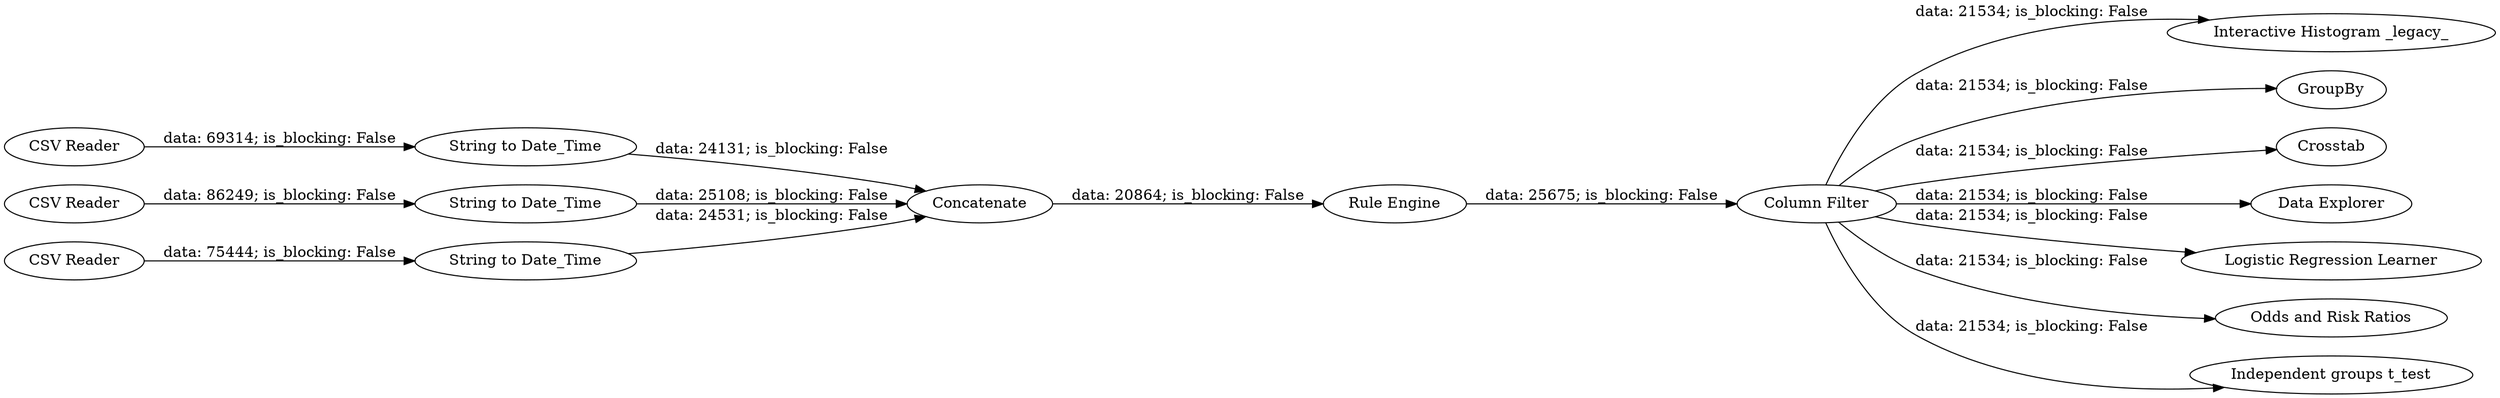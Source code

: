 digraph {
	"-5617340962360167975_3" [label="CSV Reader"]
	"-5617340962360167975_12" [label="Interactive Histogram _legacy_"]
	"-5617340962360167975_2" [label="CSV Reader"]
	"-5617340962360167975_7" [label=Concatenate]
	"-5617340962360167975_13" [label=GroupBy]
	"-5617340962360167975_17" [label=Crosstab]
	"-5617340962360167975_1" [label="CSV Reader"]
	"-5617340962360167975_10" [label="Data Explorer"]
	"-5617340962360167975_18" [label="Logistic Regression Learner"]
	"-5617340962360167975_8" [label="Rule Engine"]
	"-5617340962360167975_11" [label="Column Filter"]
	"-5617340962360167975_16" [label="Odds and Risk Ratios"]
	"-5617340962360167975_6" [label="String to Date_Time"]
	"-5617340962360167975_5" [label="String to Date_Time"]
	"-5617340962360167975_4" [label="String to Date_Time"]
	"-5617340962360167975_14" [label="Independent groups t_test"]
	"-5617340962360167975_11" -> "-5617340962360167975_14" [label="data: 21534; is_blocking: False"]
	"-5617340962360167975_8" -> "-5617340962360167975_11" [label="data: 25675; is_blocking: False"]
	"-5617340962360167975_6" -> "-5617340962360167975_7" [label="data: 24131; is_blocking: False"]
	"-5617340962360167975_11" -> "-5617340962360167975_16" [label="data: 21534; is_blocking: False"]
	"-5617340962360167975_11" -> "-5617340962360167975_17" [label="data: 21534; is_blocking: False"]
	"-5617340962360167975_2" -> "-5617340962360167975_5" [label="data: 86249; is_blocking: False"]
	"-5617340962360167975_3" -> "-5617340962360167975_6" [label="data: 69314; is_blocking: False"]
	"-5617340962360167975_1" -> "-5617340962360167975_4" [label="data: 75444; is_blocking: False"]
	"-5617340962360167975_11" -> "-5617340962360167975_12" [label="data: 21534; is_blocking: False"]
	"-5617340962360167975_4" -> "-5617340962360167975_7" [label="data: 24531; is_blocking: False"]
	"-5617340962360167975_5" -> "-5617340962360167975_7" [label="data: 25108; is_blocking: False"]
	"-5617340962360167975_7" -> "-5617340962360167975_8" [label="data: 20864; is_blocking: False"]
	"-5617340962360167975_11" -> "-5617340962360167975_13" [label="data: 21534; is_blocking: False"]
	"-5617340962360167975_11" -> "-5617340962360167975_10" [label="data: 21534; is_blocking: False"]
	"-5617340962360167975_11" -> "-5617340962360167975_18" [label="data: 21534; is_blocking: False"]
	rankdir=LR
}
